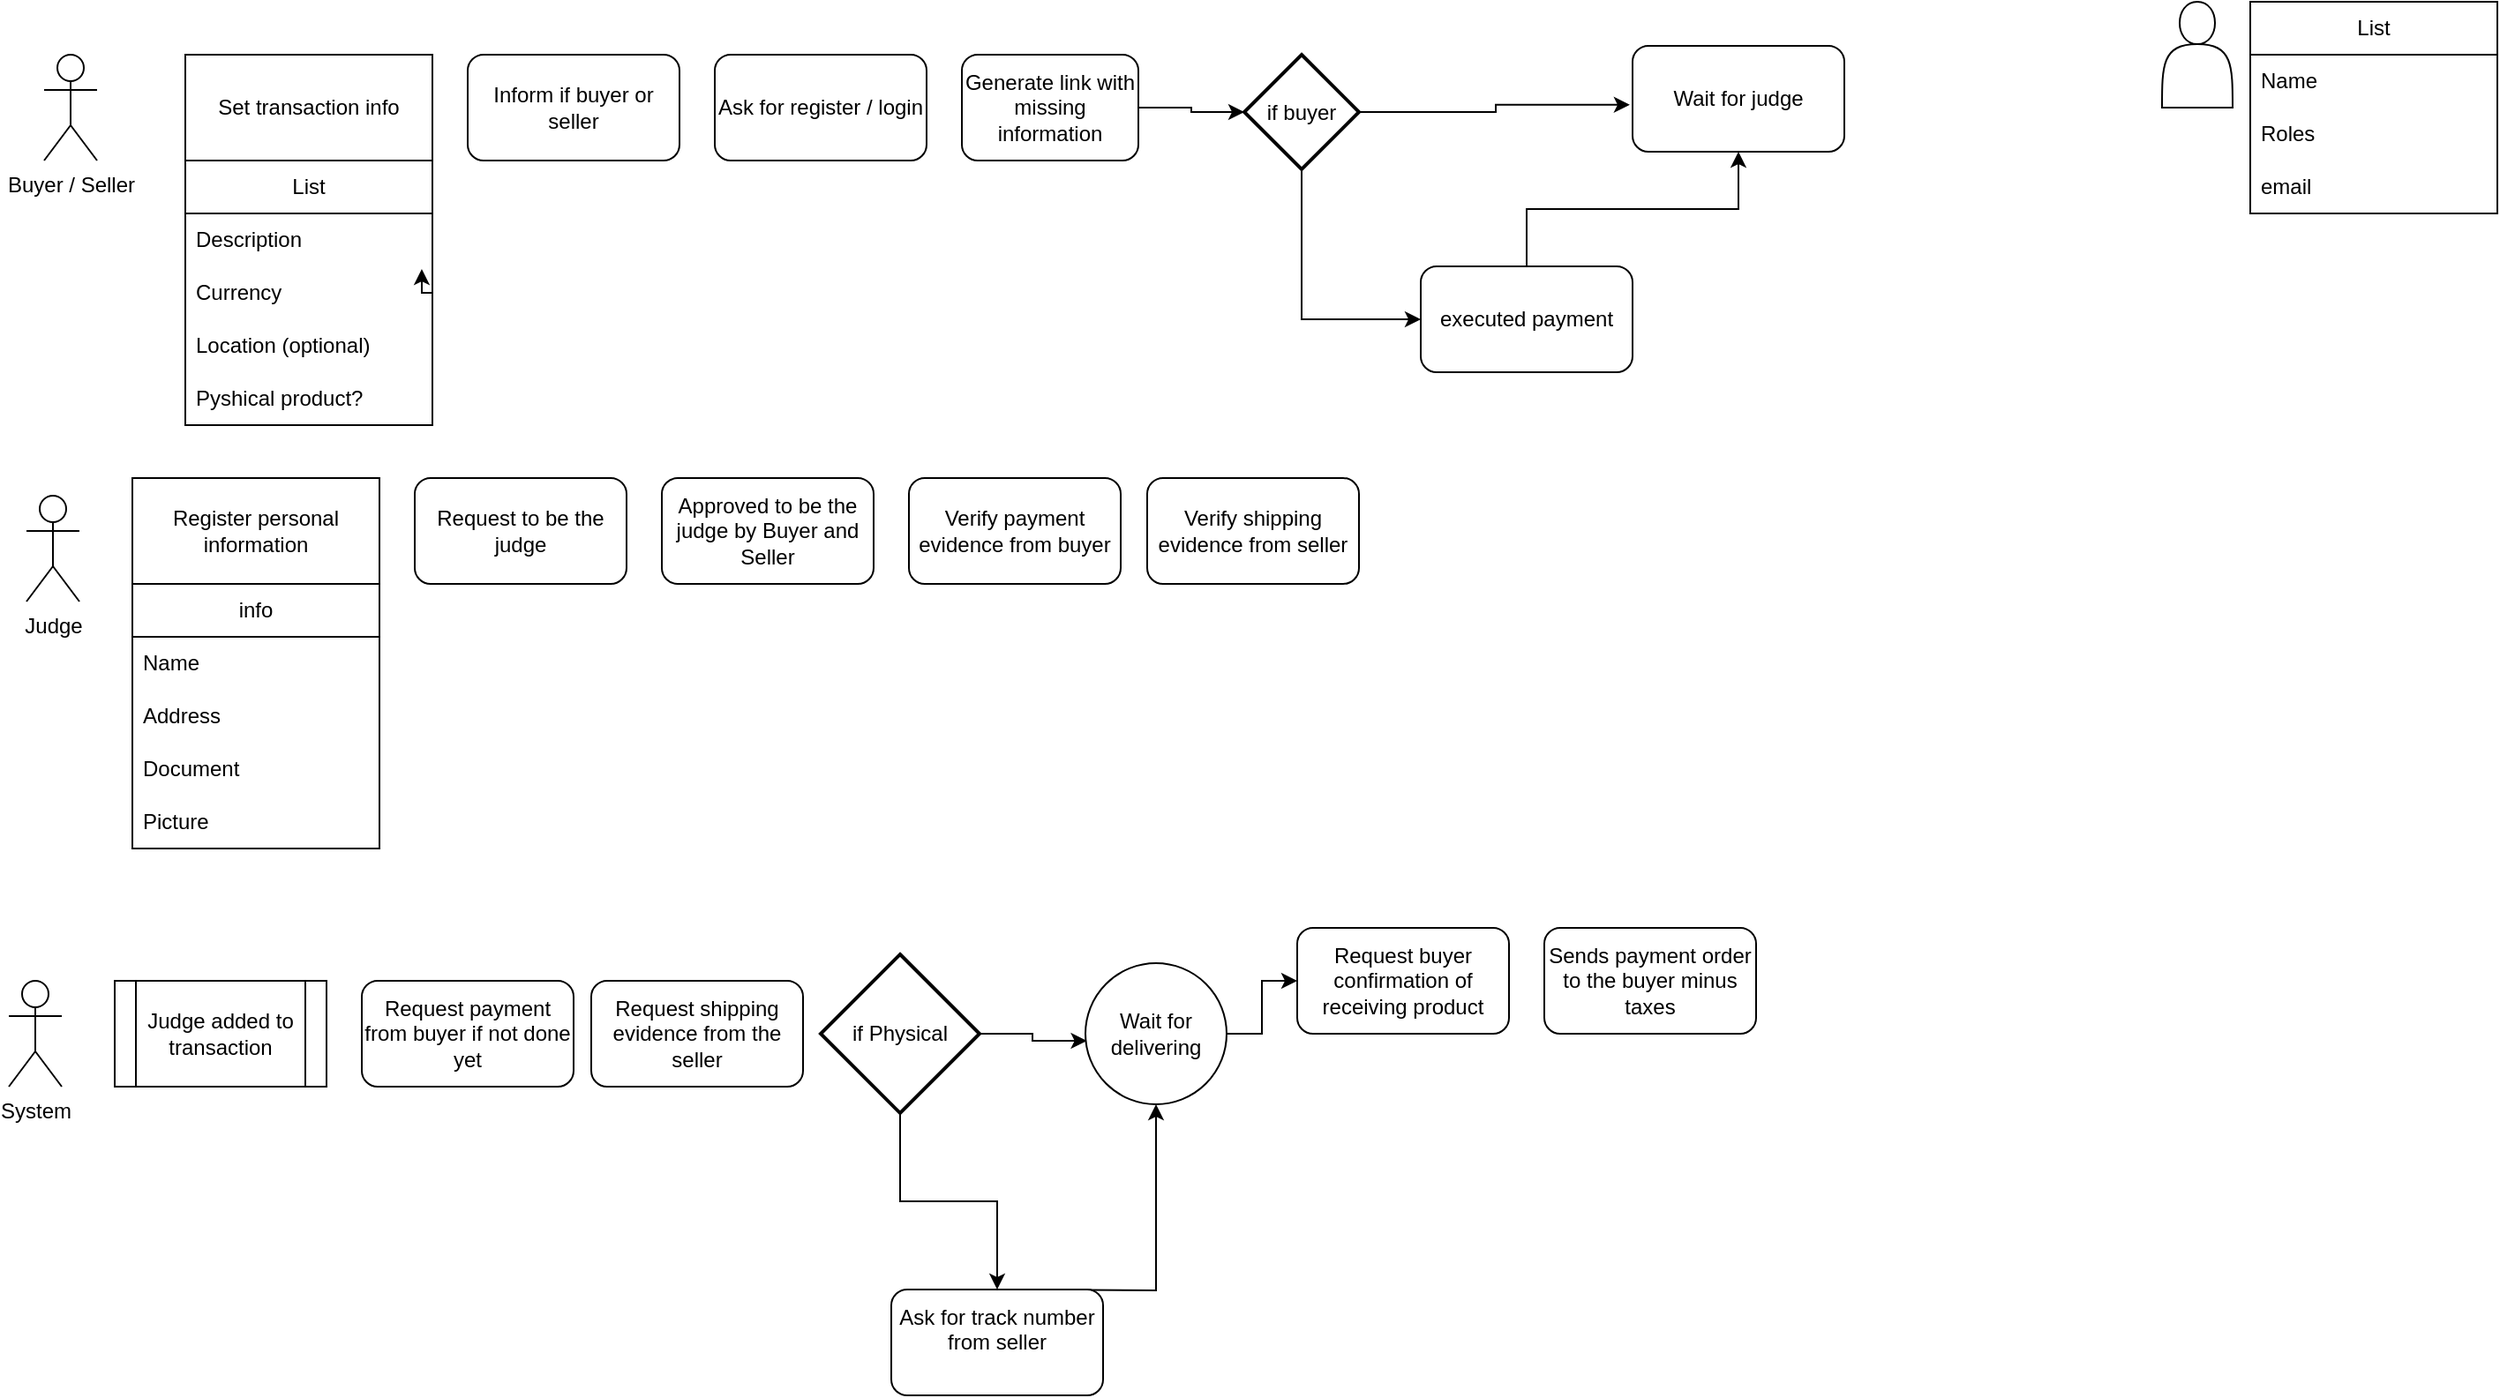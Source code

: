 <mxfile version="24.7.17">
  <diagram id="C5RBs43oDa-KdzZeNtuy" name="Page-1">
    <mxGraphModel dx="1687" dy="902" grid="1" gridSize="10" guides="1" tooltips="1" connect="1" arrows="1" fold="1" page="1" pageScale="1" pageWidth="827" pageHeight="1169" math="0" shadow="0">
      <root>
        <mxCell id="WIyWlLk6GJQsqaUBKTNV-0" />
        <mxCell id="WIyWlLk6GJQsqaUBKTNV-1" parent="WIyWlLk6GJQsqaUBKTNV-0" />
        <mxCell id="-MwMYCs0A1t0Ej2wLif8-0" value="Buyer / Seller" style="shape=umlActor;verticalLabelPosition=bottom;verticalAlign=top;html=1;outlineConnect=0;" parent="WIyWlLk6GJQsqaUBKTNV-1" vertex="1">
          <mxGeometry x="60" y="60" width="30" height="60" as="geometry" />
        </mxCell>
        <mxCell id="-MwMYCs0A1t0Ej2wLif8-2" value="Inform if buyer or seller" style="rounded=1;whiteSpace=wrap;html=1;" parent="WIyWlLk6GJQsqaUBKTNV-1" vertex="1">
          <mxGeometry x="300" y="60" width="120" height="60" as="geometry" />
        </mxCell>
        <mxCell id="-MwMYCs0A1t0Ej2wLif8-3" value="List" style="swimlane;fontStyle=0;childLayout=stackLayout;horizontal=1;startSize=30;horizontalStack=0;resizeParent=1;resizeParentMax=0;resizeLast=0;collapsible=1;marginBottom=0;whiteSpace=wrap;html=1;" parent="WIyWlLk6GJQsqaUBKTNV-1" vertex="1">
          <mxGeometry x="140" y="120" width="140" height="150" as="geometry">
            <mxRectangle x="140" y="120" width="140" height="30" as="alternateBounds" />
          </mxGeometry>
        </mxCell>
        <mxCell id="-MwMYCs0A1t0Ej2wLif8-4" value="Description" style="text;strokeColor=none;fillColor=none;align=left;verticalAlign=middle;spacingLeft=4;spacingRight=4;overflow=hidden;points=[[0,0.5],[1,0.5]];portConstraint=eastwest;rotatable=0;whiteSpace=wrap;html=1;" parent="-MwMYCs0A1t0Ej2wLif8-3" vertex="1">
          <mxGeometry y="30" width="140" height="30" as="geometry" />
        </mxCell>
        <mxCell id="-MwMYCs0A1t0Ej2wLif8-5" value="Currency" style="text;strokeColor=none;fillColor=none;align=left;verticalAlign=middle;spacingLeft=4;spacingRight=4;overflow=hidden;points=[[0,0.5],[1,0.5]];portConstraint=eastwest;rotatable=0;whiteSpace=wrap;html=1;" parent="-MwMYCs0A1t0Ej2wLif8-3" vertex="1">
          <mxGeometry y="60" width="140" height="30" as="geometry" />
        </mxCell>
        <mxCell id="-MwMYCs0A1t0Ej2wLif8-6" value="Location (optional)" style="text;strokeColor=none;fillColor=none;align=left;verticalAlign=middle;spacingLeft=4;spacingRight=4;overflow=hidden;points=[[0,0.5],[1,0.5]];portConstraint=eastwest;rotatable=0;whiteSpace=wrap;html=1;" parent="-MwMYCs0A1t0Ej2wLif8-3" vertex="1">
          <mxGeometry y="90" width="140" height="30" as="geometry" />
        </mxCell>
        <mxCell id="AIen5XCq2po-9V1iyDPM-37" value="Pyshical product?" style="text;strokeColor=none;fillColor=none;align=left;verticalAlign=middle;spacingLeft=4;spacingRight=4;overflow=hidden;points=[[0,0.5],[1,0.5]];portConstraint=eastwest;rotatable=0;whiteSpace=wrap;html=1;" vertex="1" parent="-MwMYCs0A1t0Ej2wLif8-3">
          <mxGeometry y="120" width="140" height="30" as="geometry" />
        </mxCell>
        <mxCell id="-MwMYCs0A1t0Ej2wLif8-9" style="edgeStyle=orthogonalEdgeStyle;rounded=0;orthogonalLoop=1;jettySize=auto;html=1;exitX=1;exitY=0.5;exitDx=0;exitDy=0;entryX=0.957;entryY=0.05;entryDx=0;entryDy=0;entryPerimeter=0;" parent="-MwMYCs0A1t0Ej2wLif8-3" source="-MwMYCs0A1t0Ej2wLif8-3" target="-MwMYCs0A1t0Ej2wLif8-5" edge="1">
          <mxGeometry relative="1" as="geometry" />
        </mxCell>
        <mxCell id="-MwMYCs0A1t0Ej2wLif8-8" value="Set transaction info" style="rounded=0;whiteSpace=wrap;html=1;" parent="WIyWlLk6GJQsqaUBKTNV-1" vertex="1">
          <mxGeometry x="140" y="60" width="140" height="60" as="geometry" />
        </mxCell>
        <mxCell id="AIen5XCq2po-9V1iyDPM-24" style="edgeStyle=orthogonalEdgeStyle;rounded=0;orthogonalLoop=1;jettySize=auto;html=1;exitX=1;exitY=0.5;exitDx=0;exitDy=0;" edge="1" parent="WIyWlLk6GJQsqaUBKTNV-1" source="AIen5XCq2po-9V1iyDPM-0" target="AIen5XCq2po-9V1iyDPM-21">
          <mxGeometry relative="1" as="geometry" />
        </mxCell>
        <mxCell id="AIen5XCq2po-9V1iyDPM-0" value="Generate link with missing information" style="rounded=1;whiteSpace=wrap;html=1;" vertex="1" parent="WIyWlLk6GJQsqaUBKTNV-1">
          <mxGeometry x="580" y="60" width="100" height="60" as="geometry" />
        </mxCell>
        <mxCell id="AIen5XCq2po-9V1iyDPM-3" value="Judge&lt;div&gt;&lt;br&gt;&lt;/div&gt;" style="shape=umlActor;verticalLabelPosition=bottom;verticalAlign=top;html=1;outlineConnect=0;" vertex="1" parent="WIyWlLk6GJQsqaUBKTNV-1">
          <mxGeometry x="50" y="310" width="30" height="60" as="geometry" />
        </mxCell>
        <mxCell id="AIen5XCq2po-9V1iyDPM-4" value="Request to be the judge" style="rounded=1;whiteSpace=wrap;html=1;" vertex="1" parent="WIyWlLk6GJQsqaUBKTNV-1">
          <mxGeometry x="270" y="300" width="120" height="60" as="geometry" />
        </mxCell>
        <mxCell id="AIen5XCq2po-9V1iyDPM-5" value="Ask for register / login" style="rounded=1;whiteSpace=wrap;html=1;" vertex="1" parent="WIyWlLk6GJQsqaUBKTNV-1">
          <mxGeometry x="440" y="60" width="120" height="60" as="geometry" />
        </mxCell>
        <mxCell id="AIen5XCq2po-9V1iyDPM-6" value="Approved to be the judge by Buyer and Seller" style="rounded=1;whiteSpace=wrap;html=1;" vertex="1" parent="WIyWlLk6GJQsqaUBKTNV-1">
          <mxGeometry x="410" y="300" width="120" height="60" as="geometry" />
        </mxCell>
        <mxCell id="AIen5XCq2po-9V1iyDPM-7" value="Register personal information" style="rounded=0;whiteSpace=wrap;html=1;" vertex="1" parent="WIyWlLk6GJQsqaUBKTNV-1">
          <mxGeometry x="110" y="300" width="140" height="60" as="geometry" />
        </mxCell>
        <mxCell id="AIen5XCq2po-9V1iyDPM-9" value="info" style="swimlane;fontStyle=0;childLayout=stackLayout;horizontal=1;startSize=30;horizontalStack=0;resizeParent=1;resizeParentMax=0;resizeLast=0;collapsible=1;marginBottom=0;whiteSpace=wrap;html=1;" vertex="1" parent="WIyWlLk6GJQsqaUBKTNV-1">
          <mxGeometry x="110" y="360" width="140" height="150" as="geometry" />
        </mxCell>
        <mxCell id="AIen5XCq2po-9V1iyDPM-10" value="Name" style="text;strokeColor=none;fillColor=none;align=left;verticalAlign=middle;spacingLeft=4;spacingRight=4;overflow=hidden;points=[[0,0.5],[1,0.5]];portConstraint=eastwest;rotatable=0;whiteSpace=wrap;html=1;" vertex="1" parent="AIen5XCq2po-9V1iyDPM-9">
          <mxGeometry y="30" width="140" height="30" as="geometry" />
        </mxCell>
        <mxCell id="AIen5XCq2po-9V1iyDPM-11" value="Address" style="text;strokeColor=none;fillColor=none;align=left;verticalAlign=middle;spacingLeft=4;spacingRight=4;overflow=hidden;points=[[0,0.5],[1,0.5]];portConstraint=eastwest;rotatable=0;whiteSpace=wrap;html=1;" vertex="1" parent="AIen5XCq2po-9V1iyDPM-9">
          <mxGeometry y="60" width="140" height="30" as="geometry" />
        </mxCell>
        <mxCell id="AIen5XCq2po-9V1iyDPM-12" value="Document" style="text;strokeColor=none;fillColor=none;align=left;verticalAlign=middle;spacingLeft=4;spacingRight=4;overflow=hidden;points=[[0,0.5],[1,0.5]];portConstraint=eastwest;rotatable=0;whiteSpace=wrap;html=1;" vertex="1" parent="AIen5XCq2po-9V1iyDPM-9">
          <mxGeometry y="90" width="140" height="30" as="geometry" />
        </mxCell>
        <mxCell id="AIen5XCq2po-9V1iyDPM-13" value="Picture" style="text;strokeColor=none;fillColor=none;align=left;verticalAlign=middle;spacingLeft=4;spacingRight=4;overflow=hidden;points=[[0,0.5],[1,0.5]];portConstraint=eastwest;rotatable=0;whiteSpace=wrap;html=1;" vertex="1" parent="AIen5XCq2po-9V1iyDPM-9">
          <mxGeometry y="120" width="140" height="30" as="geometry" />
        </mxCell>
        <mxCell id="AIen5XCq2po-9V1iyDPM-15" value="System" style="shape=umlActor;verticalLabelPosition=bottom;verticalAlign=top;html=1;outlineConnect=0;" vertex="1" parent="WIyWlLk6GJQsqaUBKTNV-1">
          <mxGeometry x="40" y="585" width="30" height="60" as="geometry" />
        </mxCell>
        <mxCell id="AIen5XCq2po-9V1iyDPM-26" style="edgeStyle=orthogonalEdgeStyle;rounded=0;orthogonalLoop=1;jettySize=auto;html=1;entryX=0.5;entryY=1;entryDx=0;entryDy=0;" edge="1" parent="WIyWlLk6GJQsqaUBKTNV-1" source="AIen5XCq2po-9V1iyDPM-19" target="AIen5XCq2po-9V1iyDPM-22">
          <mxGeometry relative="1" as="geometry" />
        </mxCell>
        <mxCell id="AIen5XCq2po-9V1iyDPM-19" value="executed payment" style="rounded=1;whiteSpace=wrap;html=1;" vertex="1" parent="WIyWlLk6GJQsqaUBKTNV-1">
          <mxGeometry x="840" y="180" width="120" height="60" as="geometry" />
        </mxCell>
        <mxCell id="AIen5XCq2po-9V1iyDPM-21" value="if buyer" style="strokeWidth=2;html=1;shape=mxgraph.flowchart.decision;whiteSpace=wrap;" vertex="1" parent="WIyWlLk6GJQsqaUBKTNV-1">
          <mxGeometry x="740" y="60" width="65" height="65" as="geometry" />
        </mxCell>
        <mxCell id="AIen5XCq2po-9V1iyDPM-22" value="Wait for judge" style="rounded=1;whiteSpace=wrap;html=1;" vertex="1" parent="WIyWlLk6GJQsqaUBKTNV-1">
          <mxGeometry x="960" y="55" width="120" height="60" as="geometry" />
        </mxCell>
        <mxCell id="AIen5XCq2po-9V1iyDPM-23" style="edgeStyle=orthogonalEdgeStyle;rounded=0;orthogonalLoop=1;jettySize=auto;html=1;entryX=0;entryY=0.5;entryDx=0;entryDy=0;exitX=0.5;exitY=1;exitDx=0;exitDy=0;exitPerimeter=0;" edge="1" parent="WIyWlLk6GJQsqaUBKTNV-1" source="AIen5XCq2po-9V1iyDPM-21" target="AIen5XCq2po-9V1iyDPM-19">
          <mxGeometry relative="1" as="geometry">
            <mxPoint x="710" y="119.996" as="sourcePoint" />
            <mxPoint x="720" y="215.04" as="targetPoint" />
          </mxGeometry>
        </mxCell>
        <mxCell id="AIen5XCq2po-9V1iyDPM-25" style="edgeStyle=orthogonalEdgeStyle;rounded=0;orthogonalLoop=1;jettySize=auto;html=1;exitX=1;exitY=0.5;exitDx=0;exitDy=0;exitPerimeter=0;entryX=-0.013;entryY=0.557;entryDx=0;entryDy=0;entryPerimeter=0;" edge="1" parent="WIyWlLk6GJQsqaUBKTNV-1" source="AIen5XCq2po-9V1iyDPM-21" target="AIen5XCq2po-9V1iyDPM-22">
          <mxGeometry relative="1" as="geometry" />
        </mxCell>
        <mxCell id="AIen5XCq2po-9V1iyDPM-27" value="Request payment from buyer if not done yet" style="rounded=1;whiteSpace=wrap;html=1;" vertex="1" parent="WIyWlLk6GJQsqaUBKTNV-1">
          <mxGeometry x="240" y="585" width="120" height="60" as="geometry" />
        </mxCell>
        <mxCell id="AIen5XCq2po-9V1iyDPM-28" value="Request shipping evidence from the seller" style="rounded=1;whiteSpace=wrap;html=1;" vertex="1" parent="WIyWlLk6GJQsqaUBKTNV-1">
          <mxGeometry x="370" y="585" width="120" height="60" as="geometry" />
        </mxCell>
        <mxCell id="AIen5XCq2po-9V1iyDPM-40" style="edgeStyle=orthogonalEdgeStyle;rounded=0;orthogonalLoop=1;jettySize=auto;html=1;" edge="1" parent="WIyWlLk6GJQsqaUBKTNV-1" source="AIen5XCq2po-9V1iyDPM-29" target="AIen5XCq2po-9V1iyDPM-33">
          <mxGeometry relative="1" as="geometry" />
        </mxCell>
        <mxCell id="AIen5XCq2po-9V1iyDPM-29" value="Wait for delivering" style="ellipse;whiteSpace=wrap;html=1;aspect=fixed;" vertex="1" parent="WIyWlLk6GJQsqaUBKTNV-1">
          <mxGeometry x="650" y="575" width="80" height="80" as="geometry" />
        </mxCell>
        <mxCell id="AIen5XCq2po-9V1iyDPM-30" value="Judge added to transaction" style="shape=process;whiteSpace=wrap;html=1;backgroundOutline=1;" vertex="1" parent="WIyWlLk6GJQsqaUBKTNV-1">
          <mxGeometry x="100" y="585" width="120" height="60" as="geometry" />
        </mxCell>
        <mxCell id="AIen5XCq2po-9V1iyDPM-31" value="Verify payment evidence from buyer" style="rounded=1;whiteSpace=wrap;html=1;" vertex="1" parent="WIyWlLk6GJQsqaUBKTNV-1">
          <mxGeometry x="550" y="300" width="120" height="60" as="geometry" />
        </mxCell>
        <mxCell id="AIen5XCq2po-9V1iyDPM-32" value="Verify shipping evidence from seller" style="rounded=1;whiteSpace=wrap;html=1;" vertex="1" parent="WIyWlLk6GJQsqaUBKTNV-1">
          <mxGeometry x="685" y="300" width="120" height="60" as="geometry" />
        </mxCell>
        <mxCell id="AIen5XCq2po-9V1iyDPM-33" value="Request buyer confirmation of receiving product" style="rounded=1;whiteSpace=wrap;html=1;" vertex="1" parent="WIyWlLk6GJQsqaUBKTNV-1">
          <mxGeometry x="770" y="555" width="120" height="60" as="geometry" />
        </mxCell>
        <mxCell id="AIen5XCq2po-9V1iyDPM-35" style="edgeStyle=orthogonalEdgeStyle;rounded=0;orthogonalLoop=1;jettySize=auto;html=1;" edge="1" parent="WIyWlLk6GJQsqaUBKTNV-1" source="AIen5XCq2po-9V1iyDPM-34" target="AIen5XCq2po-9V1iyDPM-36">
          <mxGeometry relative="1" as="geometry">
            <mxPoint x="600" y="735" as="targetPoint" />
          </mxGeometry>
        </mxCell>
        <mxCell id="AIen5XCq2po-9V1iyDPM-34" value="if Physical" style="strokeWidth=2;html=1;shape=mxgraph.flowchart.decision;whiteSpace=wrap;" vertex="1" parent="WIyWlLk6GJQsqaUBKTNV-1">
          <mxGeometry x="500" y="570" width="90" height="90" as="geometry" />
        </mxCell>
        <mxCell id="AIen5XCq2po-9V1iyDPM-38" style="edgeStyle=orthogonalEdgeStyle;rounded=0;orthogonalLoop=1;jettySize=auto;html=1;entryX=0.5;entryY=1;entryDx=0;entryDy=0;" edge="1" parent="WIyWlLk6GJQsqaUBKTNV-1" target="AIen5XCq2po-9V1iyDPM-29">
          <mxGeometry relative="1" as="geometry">
            <mxPoint x="610" y="760" as="sourcePoint" />
            <mxPoint x="680" y="655" as="targetPoint" />
          </mxGeometry>
        </mxCell>
        <mxCell id="AIen5XCq2po-9V1iyDPM-36" value="Ask for track number from seller&lt;div&gt;&lt;br&gt;&lt;/div&gt;" style="rounded=1;whiteSpace=wrap;html=1;" vertex="1" parent="WIyWlLk6GJQsqaUBKTNV-1">
          <mxGeometry x="540" y="760" width="120" height="60" as="geometry" />
        </mxCell>
        <mxCell id="AIen5XCq2po-9V1iyDPM-39" style="edgeStyle=orthogonalEdgeStyle;rounded=0;orthogonalLoop=1;jettySize=auto;html=1;entryX=0.01;entryY=0.55;entryDx=0;entryDy=0;entryPerimeter=0;" edge="1" parent="WIyWlLk6GJQsqaUBKTNV-1" source="AIen5XCq2po-9V1iyDPM-34" target="AIen5XCq2po-9V1iyDPM-29">
          <mxGeometry relative="1" as="geometry" />
        </mxCell>
        <mxCell id="AIen5XCq2po-9V1iyDPM-41" value="Sends payment order to the buyer minus taxes" style="rounded=1;whiteSpace=wrap;html=1;" vertex="1" parent="WIyWlLk6GJQsqaUBKTNV-1">
          <mxGeometry x="910" y="555" width="120" height="60" as="geometry" />
        </mxCell>
        <mxCell id="AIen5XCq2po-9V1iyDPM-42" value="" style="shape=actor;whiteSpace=wrap;html=1;" vertex="1" parent="WIyWlLk6GJQsqaUBKTNV-1">
          <mxGeometry x="1260" y="30" width="40" height="60" as="geometry" />
        </mxCell>
        <mxCell id="AIen5XCq2po-9V1iyDPM-43" value="List" style="swimlane;fontStyle=0;childLayout=stackLayout;horizontal=1;startSize=30;horizontalStack=0;resizeParent=1;resizeParentMax=0;resizeLast=0;collapsible=1;marginBottom=0;whiteSpace=wrap;html=1;" vertex="1" parent="WIyWlLk6GJQsqaUBKTNV-1">
          <mxGeometry x="1310" y="30" width="140" height="120" as="geometry" />
        </mxCell>
        <mxCell id="AIen5XCq2po-9V1iyDPM-44" value="Name" style="text;strokeColor=none;fillColor=none;align=left;verticalAlign=middle;spacingLeft=4;spacingRight=4;overflow=hidden;points=[[0,0.5],[1,0.5]];portConstraint=eastwest;rotatable=0;whiteSpace=wrap;html=1;" vertex="1" parent="AIen5XCq2po-9V1iyDPM-43">
          <mxGeometry y="30" width="140" height="30" as="geometry" />
        </mxCell>
        <mxCell id="AIen5XCq2po-9V1iyDPM-45" value="Roles" style="text;strokeColor=none;fillColor=none;align=left;verticalAlign=middle;spacingLeft=4;spacingRight=4;overflow=hidden;points=[[0,0.5],[1,0.5]];portConstraint=eastwest;rotatable=0;whiteSpace=wrap;html=1;" vertex="1" parent="AIen5XCq2po-9V1iyDPM-43">
          <mxGeometry y="60" width="140" height="30" as="geometry" />
        </mxCell>
        <mxCell id="AIen5XCq2po-9V1iyDPM-46" value="email" style="text;strokeColor=none;fillColor=none;align=left;verticalAlign=middle;spacingLeft=4;spacingRight=4;overflow=hidden;points=[[0,0.5],[1,0.5]];portConstraint=eastwest;rotatable=0;whiteSpace=wrap;html=1;" vertex="1" parent="AIen5XCq2po-9V1iyDPM-43">
          <mxGeometry y="90" width="140" height="30" as="geometry" />
        </mxCell>
      </root>
    </mxGraphModel>
  </diagram>
</mxfile>
